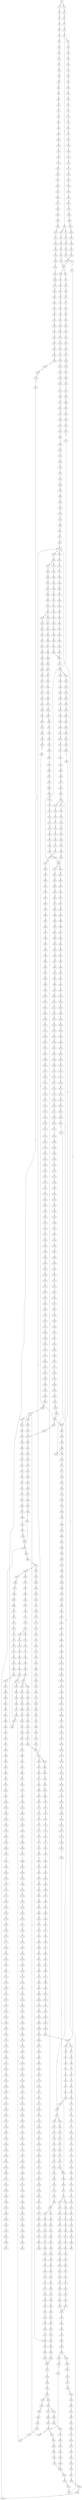 strict digraph  {
	S0 -> S1 [ label = G ];
	S0 -> S2 [ label = A ];
	S1 -> S3 [ label = A ];
	S2 -> S4 [ label = A ];
	S3 -> S5 [ label = A ];
	S4 -> S6 [ label = A ];
	S5 -> S7 [ label = C ];
	S6 -> S8 [ label = C ];
	S7 -> S9 [ label = A ];
	S8 -> S10 [ label = A ];
	S9 -> S11 [ label = G ];
	S10 -> S12 [ label = G ];
	S11 -> S13 [ label = T ];
	S11 -> S14 [ label = G ];
	S12 -> S15 [ label = G ];
	S13 -> S16 [ label = T ];
	S14 -> S17 [ label = G ];
	S14 -> S18 [ label = T ];
	S15 -> S19 [ label = T ];
	S16 -> S20 [ label = G ];
	S17 -> S21 [ label = T ];
	S18 -> S22 [ label = C ];
	S19 -> S23 [ label = C ];
	S20 -> S24 [ label = A ];
	S21 -> S25 [ label = C ];
	S22 -> S26 [ label = C ];
	S23 -> S27 [ label = T ];
	S24 -> S28 [ label = C ];
	S25 -> S29 [ label = C ];
	S26 -> S30 [ label = C ];
	S27 -> S31 [ label = C ];
	S28 -> S32 [ label = T ];
	S29 -> S33 [ label = G ];
	S30 -> S34 [ label = T ];
	S31 -> S35 [ label = T ];
	S32 -> S36 [ label = G ];
	S33 -> S37 [ label = C ];
	S34 -> S38 [ label = T ];
	S35 -> S39 [ label = C ];
	S36 -> S40 [ label = T ];
	S37 -> S41 [ label = C ];
	S38 -> S42 [ label = C ];
	S39 -> S43 [ label = C ];
	S40 -> S44 [ label = A ];
	S41 -> S45 [ label = G ];
	S42 -> S46 [ label = T ];
	S42 -> S47 [ label = G ];
	S43 -> S48 [ label = G ];
	S44 -> S49 [ label = C ];
	S45 -> S50 [ label = C ];
	S45 -> S51 [ label = G ];
	S46 -> S52 [ label = C ];
	S47 -> S53 [ label = C ];
	S48 -> S54 [ label = T ];
	S49 -> S55 [ label = A ];
	S50 -> S56 [ label = A ];
	S51 -> S57 [ label = A ];
	S52 -> S58 [ label = G ];
	S53 -> S59 [ label = A ];
	S54 -> S60 [ label = A ];
	S55 -> S61 [ label = C ];
	S56 -> S62 [ label = C ];
	S57 -> S63 [ label = A ];
	S58 -> S64 [ label = T ];
	S59 -> S65 [ label = C ];
	S60 -> S66 [ label = C ];
	S61 -> S67 [ label = T ];
	S62 -> S68 [ label = G ];
	S63 -> S69 [ label = C ];
	S64 -> S70 [ label = A ];
	S65 -> S71 [ label = G ];
	S66 -> S72 [ label = A ];
	S67 -> S73 [ label = T ];
	S68 -> S74 [ label = C ];
	S69 -> S75 [ label = T ];
	S70 -> S76 [ label = C ];
	S71 -> S77 [ label = T ];
	S72 -> S78 [ label = T ];
	S73 -> S79 [ label = G ];
	S74 -> S80 [ label = G ];
	S75 -> S81 [ label = G ];
	S76 -> S82 [ label = G ];
	S77 -> S83 [ label = G ];
	S78 -> S84 [ label = G ];
	S79 -> S85 [ label = G ];
	S80 -> S86 [ label = C ];
	S81 -> S87 [ label = C ];
	S82 -> S88 [ label = G ];
	S83 -> S89 [ label = G ];
	S84 -> S90 [ label = G ];
	S85 -> S91 [ label = A ];
	S86 -> S92 [ label = A ];
	S87 -> S93 [ label = A ];
	S88 -> S94 [ label = C ];
	S89 -> S95 [ label = C ];
	S90 -> S96 [ label = C ];
	S91 -> S97 [ label = G ];
	S92 -> S98 [ label = G ];
	S93 -> S99 [ label = A ];
	S94 -> S100 [ label = T ];
	S95 -> S101 [ label = G ];
	S96 -> S102 [ label = G ];
	S97 -> S103 [ label = A ];
	S98 -> S104 [ label = C ];
	S99 -> S105 [ label = C ];
	S100 -> S106 [ label = A ];
	S101 -> S107 [ label = T ];
	S102 -> S108 [ label = C ];
	S103 -> S109 [ label = C ];
	S104 -> S110 [ label = C ];
	S105 -> S111 [ label = C ];
	S106 -> S112 [ label = C ];
	S107 -> S113 [ label = C ];
	S108 -> S114 [ label = C ];
	S109 -> S115 [ label = C ];
	S110 -> S116 [ label = G ];
	S111 -> S117 [ label = A ];
	S112 -> S118 [ label = T ];
	S113 -> S119 [ label = C ];
	S114 -> S120 [ label = C ];
	S115 -> S121 [ label = C ];
	S116 -> S122 [ label = G ];
	S117 -> S123 [ label = G ];
	S118 -> S124 [ label = G ];
	S119 -> S125 [ label = C ];
	S120 -> S126 [ label = C ];
	S121 -> S127 [ label = C ];
	S122 -> S128 [ label = C ];
	S122 -> S129 [ label = T ];
	S123 -> S130 [ label = A ];
	S124 -> S131 [ label = G ];
	S125 -> S132 [ label = C ];
	S126 -> S133 [ label = C ];
	S127 -> S134 [ label = C ];
	S128 -> S135 [ label = A ];
	S129 -> S136 [ label = G ];
	S130 -> S137 [ label = A ];
	S131 -> S138 [ label = T ];
	S132 -> S139 [ label = A ];
	S133 -> S140 [ label = A ];
	S134 -> S141 [ label = C ];
	S135 -> S142 [ label = C ];
	S136 -> S143 [ label = G ];
	S137 -> S144 [ label = C ];
	S138 -> S145 [ label = G ];
	S139 -> S146 [ label = C ];
	S140 -> S147 [ label = C ];
	S141 -> S148 [ label = T ];
	S142 -> S149 [ label = T ];
	S143 -> S150 [ label = A ];
	S144 -> S151 [ label = A ];
	S145 -> S152 [ label = C ];
	S146 -> S153 [ label = T ];
	S147 -> S154 [ label = T ];
	S148 -> S155 [ label = T ];
	S149 -> S156 [ label = T ];
	S150 -> S157 [ label = A ];
	S151 -> S158 [ label = G ];
	S152 -> S159 [ label = T ];
	S153 -> S160 [ label = T ];
	S154 -> S161 [ label = T ];
	S155 -> S162 [ label = C ];
	S156 -> S163 [ label = C ];
	S157 -> S164 [ label = G ];
	S158 -> S165 [ label = C ];
	S159 -> S166 [ label = A ];
	S160 -> S167 [ label = G ];
	S161 -> S168 [ label = T ];
	S162 -> S169 [ label = A ];
	S163 -> S170 [ label = A ];
	S164 -> S171 [ label = A ];
	S165 -> S172 [ label = C ];
	S166 -> S173 [ label = C ];
	S167 -> S174 [ label = A ];
	S168 -> S175 [ label = A ];
	S169 -> S176 [ label = G ];
	S170 -> S177 [ label = G ];
	S171 -> S178 [ label = A ];
	S172 -> S179 [ label = G ];
	S173 -> S180 [ label = T ];
	S174 -> S181 [ label = G ];
	S175 -> S182 [ label = G ];
	S176 -> S183 [ label = A ];
	S177 -> S184 [ label = C ];
	S178 -> S185 [ label = C ];
	S179 -> S186 [ label = T ];
	S180 -> S187 [ label = G ];
	S181 -> S188 [ label = C ];
	S182 -> S189 [ label = C ];
	S183 -> S190 [ label = G ];
	S184 -> S191 [ label = C ];
	S185 -> S192 [ label = G ];
	S186 -> S193 [ label = C ];
	S187 -> S194 [ label = T ];
	S188 -> S195 [ label = C ];
	S189 -> S196 [ label = C ];
	S190 -> S197 [ label = G ];
	S191 -> S198 [ label = G ];
	S192 -> S199 [ label = G ];
	S193 -> S200 [ label = C ];
	S194 -> S201 [ label = A ];
	S195 -> S202 [ label = G ];
	S196 -> S203 [ label = G ];
	S197 -> S204 [ label = T ];
	S198 -> S205 [ label = C ];
	S199 -> S206 [ label = C ];
	S200 -> S207 [ label = T ];
	S201 -> S208 [ label = A ];
	S202 -> S209 [ label = C ];
	S203 -> S210 [ label = T ];
	S204 -> S211 [ label = C ];
	S205 -> S212 [ label = C ];
	S206 -> S213 [ label = A ];
	S207 -> S214 [ label = C ];
	S208 -> S215 [ label = C ];
	S209 -> S216 [ label = C ];
	S210 -> S217 [ label = C ];
	S211 -> S218 [ label = C ];
	S212 -> S219 [ label = C ];
	S213 -> S220 [ label = C ];
	S214 -> S221 [ label = T ];
	S215 -> S222 [ label = A ];
	S216 -> S223 [ label = C ];
	S217 -> S224 [ label = C ];
	S218 -> S225 [ label = C ];
	S219 -> S226 [ label = C ];
	S220 -> S227 [ label = C ];
	S220 -> S228 [ label = T ];
	S221 -> S229 [ label = G ];
	S222 -> S230 [ label = C ];
	S223 -> S231 [ label = C ];
	S224 -> S232 [ label = C ];
	S225 -> S233 [ label = T ];
	S226 -> S234 [ label = T ];
	S227 -> S235 [ label = G ];
	S228 -> S236 [ label = G ];
	S229 -> S237 [ label = T ];
	S230 -> S238 [ label = A ];
	S231 -> S234 [ label = T ];
	S232 -> S239 [ label = A ];
	S233 -> S240 [ label = T ];
	S234 -> S241 [ label = T ];
	S234 -> S242 [ label = C ];
	S235 -> S243 [ label = G ];
	S236 -> S244 [ label = G ];
	S237 -> S245 [ label = C ];
	S238 -> S246 [ label = C ];
	S239 -> S247 [ label = C ];
	S240 -> S42 [ label = C ];
	S241 -> S248 [ label = C ];
	S242 -> S249 [ label = C ];
	S243 -> S250 [ label = G ];
	S244 -> S251 [ label = G ];
	S245 -> S252 [ label = G ];
	S246 -> S253 [ label = G ];
	S247 -> S254 [ label = C ];
	S248 -> S255 [ label = A ];
	S249 -> S256 [ label = A ];
	S250 -> S257 [ label = A ];
	S251 -> S258 [ label = A ];
	S252 -> S259 [ label = T ];
	S253 -> S260 [ label = C ];
	S254 -> S261 [ label = A ];
	S255 -> S262 [ label = C ];
	S256 -> S263 [ label = C ];
	S257 -> S264 [ label = A ];
	S258 -> S265 [ label = A ];
	S259 -> S266 [ label = G ];
	S260 -> S267 [ label = T ];
	S261 -> S268 [ label = C ];
	S262 -> S269 [ label = G ];
	S263 -> S270 [ label = C ];
	S264 -> S271 [ label = T ];
	S265 -> S272 [ label = C ];
	S266 -> S273 [ label = G ];
	S267 -> S274 [ label = C ];
	S268 -> S275 [ label = C ];
	S269 -> S276 [ label = C ];
	S270 -> S277 [ label = C ];
	S271 -> S278 [ label = T ];
	S272 -> S279 [ label = T ];
	S273 -> S280 [ label = T ];
	S274 -> S281 [ label = C ];
	S275 -> S282 [ label = G ];
	S276 -> S283 [ label = T ];
	S277 -> S284 [ label = G ];
	S278 -> S285 [ label = G ];
	S279 -> S286 [ label = G ];
	S280 -> S287 [ label = A ];
	S281 -> S288 [ label = T ];
	S282 -> S289 [ label = A ];
	S283 -> S290 [ label = C ];
	S284 -> S291 [ label = C ];
	S285 -> S292 [ label = A ];
	S286 -> S293 [ label = G ];
	S288 -> S294 [ label = A ];
	S289 -> S295 [ label = T ];
	S290 -> S296 [ label = C ];
	S291 -> S297 [ label = C ];
	S292 -> S298 [ label = A ];
	S293 -> S299 [ label = A ];
	S294 -> S300 [ label = G ];
	S295 -> S301 [ label = C ];
	S296 -> S302 [ label = G ];
	S297 -> S303 [ label = G ];
	S298 -> S304 [ label = C ];
	S299 -> S305 [ label = C ];
	S300 -> S306 [ label = A ];
	S301 -> S307 [ label = G ];
	S302 -> S308 [ label = G ];
	S303 -> S309 [ label = G ];
	S304 -> S310 [ label = C ];
	S305 -> S311 [ label = C ];
	S306 -> S312 [ label = A ];
	S307 -> S313 [ label = G ];
	S308 -> S314 [ label = T ];
	S309 -> S315 [ label = T ];
	S310 -> S316 [ label = C ];
	S311 -> S317 [ label = C ];
	S312 -> S318 [ label = C ];
	S313 -> S319 [ label = T ];
	S314 -> S320 [ label = T ];
	S315 -> S321 [ label = C ];
	S316 -> S322 [ label = G ];
	S317 -> S323 [ label = G ];
	S318 -> S324 [ label = T ];
	S319 -> S325 [ label = T ];
	S320 -> S326 [ label = G ];
	S321 -> S327 [ label = C ];
	S322 -> S328 [ label = T ];
	S323 -> S329 [ label = T ];
	S324 -> S330 [ label = T ];
	S325 -> S331 [ label = C ];
	S326 -> S332 [ label = C ];
	S327 -> S333 [ label = C ];
	S328 -> S334 [ label = C ];
	S329 -> S335 [ label = C ];
	S330 -> S336 [ label = C ];
	S331 -> S337 [ label = C ];
	S332 -> S338 [ label = A ];
	S333 -> S339 [ label = A ];
	S334 -> S340 [ label = T ];
	S335 -> S341 [ label = T ];
	S336 -> S342 [ label = A ];
	S337 -> S343 [ label = A ];
	S338 -> S344 [ label = C ];
	S339 -> S345 [ label = G ];
	S340 -> S346 [ label = C ];
	S341 -> S347 [ label = C ];
	S342 -> S348 [ label = A ];
	S343 -> S349 [ label = G ];
	S344 -> S350 [ label = T ];
	S345 -> S351 [ label = T ];
	S346 -> S352 [ label = G ];
	S347 -> S352 [ label = G ];
	S348 -> S353 [ label = C ];
	S349 -> S354 [ label = T ];
	S350 -> S355 [ label = G ];
	S351 -> S356 [ label = G ];
	S352 -> S357 [ label = G ];
	S353 -> S358 [ label = C ];
	S353 -> S359 [ label = T ];
	S354 -> S360 [ label = G ];
	S355 -> S361 [ label = G ];
	S356 -> S362 [ label = G ];
	S357 -> S363 [ label = C ];
	S358 -> S364 [ label = G ];
	S359 -> S365 [ label = G ];
	S360 -> S366 [ label = G ];
	S361 -> S367 [ label = T ];
	S362 -> S368 [ label = T ];
	S363 -> S369 [ label = A ];
	S364 -> S370 [ label = G ];
	S365 -> S371 [ label = G ];
	S365 -> S372 [ label = C ];
	S366 -> S373 [ label = T ];
	S367 -> S374 [ label = C ];
	S368 -> S375 [ label = C ];
	S369 -> S376 [ label = C ];
	S370 -> S377 [ label = C ];
	S371 -> S378 [ label = C ];
	S372 -> S379 [ label = C ];
	S373 -> S380 [ label = C ];
	S374 -> S381 [ label = G ];
	S375 -> S382 [ label = G ];
	S376 -> S383 [ label = C ];
	S377 -> S384 [ label = C ];
	S378 -> S385 [ label = C ];
	S379 -> S386 [ label = C ];
	S380 -> S382 [ label = G ];
	S381 -> S387 [ label = T ];
	S382 -> S388 [ label = T ];
	S383 -> S389 [ label = G ];
	S384 -> S390 [ label = C ];
	S385 -> S391 [ label = C ];
	S386 -> S392 [ label = T ];
	S387 -> S393 [ label = C ];
	S388 -> S394 [ label = C ];
	S389 -> S395 [ label = A ];
	S390 -> S396 [ label = A ];
	S391 -> S397 [ label = A ];
	S392 -> S398 [ label = A ];
	S393 -> S399 [ label = C ];
	S394 -> S400 [ label = C ];
	S395 -> S401 [ label = G ];
	S395 -> S402 [ label = A ];
	S396 -> S403 [ label = G ];
	S397 -> S404 [ label = G ];
	S398 -> S405 [ label = G ];
	S399 -> S406 [ label = G ];
	S400 -> S406 [ label = G ];
	S401 -> S407 [ label = T ];
	S402 -> S408 [ label = T ];
	S403 -> S409 [ label = T ];
	S404 -> S410 [ label = G ];
	S405 -> S411 [ label = G ];
	S406 -> S412 [ label = T ];
	S407 -> S413 [ label = C ];
	S408 -> S414 [ label = G ];
	S409 -> S415 [ label = T ];
	S410 -> S416 [ label = T ];
	S411 -> S417 [ label = T ];
	S412 -> S418 [ label = C ];
	S413 -> S419 [ label = C ];
	S414 -> S420 [ label = T ];
	S415 -> S421 [ label = G ];
	S416 -> S422 [ label = G ];
	S417 -> S423 [ label = G ];
	S418 -> S424 [ label = A ];
	S419 -> S425 [ label = A ];
	S419 -> S426 [ label = T ];
	S420 -> S427 [ label = A ];
	S421 -> S428 [ label = T ];
	S422 -> S429 [ label = C ];
	S422 -> S430 [ label = G ];
	S423 -> S431 [ label = T ];
	S424 -> S432 [ label = C ];
	S425 -> S433 [ label = G ];
	S426 -> S434 [ label = C ];
	S427 -> S435 [ label = G ];
	S428 -> S436 [ label = G ];
	S429 -> S437 [ label = G ];
	S430 -> S438 [ label = G ];
	S431 -> S439 [ label = G ];
	S432 -> S440 [ label = C ];
	S433 -> S441 [ label = T ];
	S433 -> S442 [ label = C ];
	S434 -> S443 [ label = G ];
	S435 -> S444 [ label = T ];
	S436 -> S445 [ label = C ];
	S437 -> S446 [ label = C ];
	S438 -> S447 [ label = C ];
	S439 -> S448 [ label = C ];
	S440 -> S449 [ label = C ];
	S440 -> S450 [ label = G ];
	S441 -> S451 [ label = A ];
	S442 -> S452 [ label = T ];
	S443 -> S453 [ label = A ];
	S444 -> S454 [ label = T ];
	S445 -> S455 [ label = G ];
	S446 -> S456 [ label = G ];
	S447 -> S457 [ label = T ];
	S448 -> S458 [ label = G ];
	S449 -> S459 [ label = T ];
	S450 -> S460 [ label = A ];
	S451 -> S461 [ label = G ];
	S452 -> S462 [ label = T ];
	S453 -> S463 [ label = A ];
	S454 -> S464 [ label = T ];
	S455 -> S465 [ label = T ];
	S456 -> S466 [ label = T ];
	S457 -> S467 [ label = T ];
	S458 -> S468 [ label = T ];
	S459 -> S469 [ label = G ];
	S460 -> S470 [ label = A ];
	S460 -> S471 [ label = G ];
	S461 -> S472 [ label = G ];
	S462 -> S473 [ label = C ];
	S463 -> S474 [ label = C ];
	S464 -> S475 [ label = C ];
	S465 -> S476 [ label = C ];
	S466 -> S477 [ label = C ];
	S467 -> S478 [ label = C ];
	S468 -> S479 [ label = C ];
	S469 -> S480 [ label = T ];
	S470 -> S481 [ label = T ];
	S471 -> S482 [ label = T ];
	S472 -> S483 [ label = G ];
	S473 -> S484 [ label = A ];
	S474 -> S485 [ label = T ];
	S475 -> S486 [ label = A ];
	S476 -> S487 [ label = G ];
	S477 -> S488 [ label = G ];
	S478 -> S489 [ label = G ];
	S479 -> S490 [ label = G ];
	S480 -> S491 [ label = C ];
	S481 -> S492 [ label = C ];
	S482 -> S493 [ label = C ];
	S483 -> S494 [ label = T ];
	S484 -> S495 [ label = C ];
	S485 -> S496 [ label = T ];
	S486 -> S497 [ label = C ];
	S487 -> S498 [ label = A ];
	S488 -> S499 [ label = T ];
	S489 -> S500 [ label = A ];
	S490 -> S498 [ label = A ];
	S491 -> S501 [ label = C ];
	S492 -> S502 [ label = C ];
	S493 -> S419 [ label = C ];
	S494 -> S503 [ label = C ];
	S495 -> S504 [ label = G ];
	S496 -> S505 [ label = C ];
	S497 -> S506 [ label = T ];
	S498 -> S507 [ label = A ];
	S499 -> S508 [ label = G ];
	S500 -> S509 [ label = A ];
	S501 -> S510 [ label = T ];
	S502 -> S511 [ label = T ];
	S503 -> S512 [ label = A ];
	S504 -> S513 [ label = C ];
	S505 -> S514 [ label = A ];
	S506 -> S515 [ label = C ];
	S507 -> S516 [ label = C ];
	S508 -> S517 [ label = C ];
	S509 -> S518 [ label = C ];
	S510 -> S519 [ label = T ];
	S511 -> S520 [ label = C ];
	S512 -> S521 [ label = C ];
	S513 -> S522 [ label = C ];
	S514 -> S523 [ label = A ];
	S515 -> S524 [ label = C ];
	S516 -> S525 [ label = C ];
	S516 -> S526 [ label = A ];
	S517 -> S527 [ label = A ];
	S518 -> S528 [ label = A ];
	S519 -> S529 [ label = G ];
	S520 -> S530 [ label = G ];
	S521 -> S531 [ label = T ];
	S522 -> S532 [ label = C ];
	S523 -> S353 [ label = C ];
	S524 -> S533 [ label = T ];
	S525 -> S534 [ label = T ];
	S526 -> S535 [ label = C ];
	S527 -> S536 [ label = T ];
	S528 -> S537 [ label = C ];
	S529 -> S538 [ label = A ];
	S529 -> S539 [ label = T ];
	S530 -> S540 [ label = A ];
	S531 -> S541 [ label = C ];
	S532 -> S542 [ label = T ];
	S533 -> S543 [ label = T ];
	S534 -> S544 [ label = T ];
	S535 -> S545 [ label = C ];
	S536 -> S546 [ label = C ];
	S537 -> S547 [ label = G ];
	S538 -> S548 [ label = A ];
	S539 -> S549 [ label = A ];
	S540 -> S550 [ label = A ];
	S541 -> S551 [ label = G ];
	S542 -> S552 [ label = T ];
	S543 -> S553 [ label = T ];
	S544 -> S554 [ label = C ];
	S545 -> S555 [ label = C ];
	S546 -> S556 [ label = C ];
	S547 -> S557 [ label = C ];
	S548 -> S558 [ label = C ];
	S549 -> S559 [ label = G ];
	S550 -> S560 [ label = C ];
	S551 -> S561 [ label = C ];
	S552 -> S562 [ label = C ];
	S553 -> S563 [ label = C ];
	S554 -> S564 [ label = G ];
	S555 -> S565 [ label = G ];
	S556 -> S566 [ label = G ];
	S557 -> S567 [ label = G ];
	S558 -> S568 [ label = T ];
	S559 -> S569 [ label = G ];
	S560 -> S485 [ label = T ];
	S561 -> S570 [ label = T ];
	S562 -> S571 [ label = A ];
	S563 -> S572 [ label = A ];
	S564 -> S573 [ label = T ];
	S565 -> S574 [ label = T ];
	S566 -> S575 [ label = C ];
	S567 -> S576 [ label = C ];
	S568 -> S577 [ label = T ];
	S569 -> S578 [ label = A ];
	S570 -> S579 [ label = T ];
	S571 -> S580 [ label = T ];
	S572 -> S581 [ label = T ];
	S573 -> S582 [ label = A ];
	S574 -> S583 [ label = A ];
	S575 -> S584 [ label = A ];
	S576 -> S585 [ label = A ];
	S577 -> S586 [ label = C ];
	S578 -> S587 [ label = G ];
	S579 -> S588 [ label = C ];
	S580 -> S589 [ label = C ];
	S581 -> S590 [ label = C ];
	S582 -> S591 [ label = C ];
	S583 -> S592 [ label = C ];
	S584 -> S593 [ label = C ];
	S585 -> S594 [ label = C ];
	S586 -> S595 [ label = A ];
	S587 -> S596 [ label = A ];
	S588 -> S597 [ label = A ];
	S589 -> S598 [ label = C ];
	S590 -> S599 [ label = C ];
	S591 -> S600 [ label = T ];
	S592 -> S601 [ label = G ];
	S593 -> S602 [ label = G ];
	S594 -> S603 [ label = G ];
	S595 -> S604 [ label = A ];
	S596 -> S605 [ label = G ];
	S597 -> S606 [ label = T ];
	S598 -> S607 [ label = A ];
	S599 -> S608 [ label = A ];
	S600 -> S609 [ label = T ];
	S601 -> S610 [ label = T ];
	S602 -> S611 [ label = T ];
	S603 -> S612 [ label = T ];
	S604 -> S353 [ label = C ];
	S605 -> S613 [ label = G ];
	S606 -> S614 [ label = C ];
	S607 -> S615 [ label = G ];
	S608 -> S616 [ label = G ];
	S609 -> S617 [ label = C ];
	S610 -> S618 [ label = C ];
	S611 -> S619 [ label = C ];
	S612 -> S620 [ label = C ];
	S613 -> S621 [ label = T ];
	S614 -> S622 [ label = C ];
	S615 -> S623 [ label = A ];
	S616 -> S623 [ label = A ];
	S617 -> S624 [ label = A ];
	S618 -> S625 [ label = C ];
	S619 -> S626 [ label = G ];
	S620 -> S627 [ label = C ];
	S621 -> S628 [ label = C ];
	S622 -> S629 [ label = A ];
	S623 -> S630 [ label = A ];
	S624 -> S631 [ label = A ];
	S625 -> S632 [ label = A ];
	S626 -> S633 [ label = A ];
	S627 -> S634 [ label = A ];
	S628 -> S635 [ label = C ];
	S629 -> S615 [ label = G ];
	S630 -> S636 [ label = C ];
	S631 -> S637 [ label = G ];
	S632 -> S638 [ label = G ];
	S633 -> S639 [ label = G ];
	S634 -> S640 [ label = G ];
	S635 -> S641 [ label = C ];
	S636 -> S642 [ label = C ];
	S637 -> S643 [ label = C ];
	S638 -> S644 [ label = C ];
	S639 -> S645 [ label = C ];
	S640 -> S646 [ label = C ];
	S641 -> S647 [ label = A ];
	S641 -> S648 [ label = G ];
	S642 -> S649 [ label = A ];
	S642 -> S650 [ label = G ];
	S643 -> S651 [ label = G ];
	S644 -> S652 [ label = G ];
	S645 -> S653 [ label = G ];
	S646 -> S654 [ label = T ];
	S646 -> S652 [ label = G ];
	S647 -> S655 [ label = G ];
	S648 -> S656 [ label = G ];
	S649 -> S657 [ label = G ];
	S649 -> S658 [ label = C ];
	S650 -> S659 [ label = G ];
	S651 -> S660 [ label = A ];
	S652 -> S661 [ label = A ];
	S653 -> S662 [ label = A ];
	S654 -> S663 [ label = T ];
	S655 -> S664 [ label = A ];
	S656 -> S665 [ label = A ];
	S657 -> S666 [ label = A ];
	S658 -> S667 [ label = C ];
	S659 -> S668 [ label = A ];
	S660 -> S669 [ label = G ];
	S661 -> S670 [ label = G ];
	S662 -> S671 [ label = G ];
	S663 -> S473 [ label = C ];
	S664 -> S672 [ label = G ];
	S665 -> S673 [ label = G ];
	S666 -> S674 [ label = C ];
	S667 -> S675 [ label = A ];
	S668 -> S676 [ label = C ];
	S669 -> S677 [ label = T ];
	S670 -> S678 [ label = T ];
	S671 -> S679 [ label = T ];
	S672 -> S680 [ label = C ];
	S673 -> S681 [ label = G ];
	S674 -> S682 [ label = T ];
	S675 -> S683 [ label = C ];
	S676 -> S684 [ label = G ];
	S677 -> S685 [ label = C ];
	S678 -> S686 [ label = C ];
	S679 -> S687 [ label = C ];
	S680 -> S688 [ label = C ];
	S681 -> S689 [ label = C ];
	S682 -> S690 [ label = C ];
	S683 -> S691 [ label = C ];
	S684 -> S692 [ label = C ];
	S685 -> S693 [ label = C ];
	S686 -> S694 [ label = C ];
	S686 -> S695 [ label = T ];
	S687 -> S696 [ label = G ];
	S688 -> S697 [ label = A ];
	S689 -> S698 [ label = G ];
	S690 -> S699 [ label = C ];
	S691 -> S700 [ label = C ];
	S692 -> S701 [ label = C ];
	S693 -> S702 [ label = C ];
	S694 -> S702 [ label = C ];
	S695 -> S703 [ label = C ];
	S696 -> S704 [ label = A ];
	S697 -> S705 [ label = C ];
	S698 -> S706 [ label = T ];
	S699 -> S707 [ label = C ];
	S700 -> S708 [ label = C ];
	S701 -> S709 [ label = C ];
	S702 -> S710 [ label = T ];
	S702 -> S711 [ label = G ];
	S703 -> S712 [ label = G ];
	S704 -> S713 [ label = A ];
	S705 -> S714 [ label = G ];
	S706 -> S715 [ label = G ];
	S707 -> S716 [ label = A ];
	S708 -> S717 [ label = T ];
	S709 -> S718 [ label = A ];
	S710 -> S719 [ label = C ];
	S711 -> S720 [ label = C ];
	S712 -> S721 [ label = T ];
	S713 -> S722 [ label = C ];
	S714 -> S723 [ label = G ];
	S715 -> S724 [ label = G ];
	S716 -> S725 [ label = T ];
	S717 -> S726 [ label = T ];
	S718 -> S727 [ label = T ];
	S719 -> S728 [ label = C ];
	S720 -> S729 [ label = C ];
	S721 -> S730 [ label = C ];
	S722 -> S731 [ label = C ];
	S723 -> S732 [ label = T ];
	S724 -> S733 [ label = T ];
	S725 -> S734 [ label = C ];
	S726 -> S735 [ label = C ];
	S727 -> S736 [ label = C ];
	S728 -> S737 [ label = G ];
	S729 -> S738 [ label = T ];
	S730 -> S739 [ label = T ];
	S731 -> S740 [ label = T ];
	S732 -> S741 [ label = T ];
	S733 -> S742 [ label = A ];
	S734 -> S743 [ label = T ];
	S735 -> S744 [ label = C ];
	S735 -> S745 [ label = G ];
	S736 -> S746 [ label = G ];
	S737 -> S747 [ label = G ];
	S738 -> S748 [ label = G ];
	S739 -> S749 [ label = G ];
	S740 -> S750 [ label = G ];
	S741 -> S751 [ label = A ];
	S742 -> S752 [ label = T ];
	S743 -> S753 [ label = G ];
	S744 -> S754 [ label = T ];
	S745 -> S755 [ label = A ];
	S746 -> S756 [ label = T ];
	S747 -> S757 [ label = T ];
	S748 -> S758 [ label = T ];
	S749 -> S759 [ label = T ];
	S750 -> S760 [ label = T ];
	S751 -> S761 [ label = C ];
	S752 -> S762 [ label = G ];
	S753 -> S763 [ label = C ];
	S754 -> S764 [ label = G ];
	S755 -> S765 [ label = T ];
	S756 -> S766 [ label = C ];
	S757 -> S767 [ label = C ];
	S758 -> S768 [ label = C ];
	S759 -> S769 [ label = T ];
	S760 -> S770 [ label = C ];
	S761 -> S771 [ label = T ];
	S762 -> S772 [ label = A ];
	S763 -> S773 [ label = C ];
	S764 -> S774 [ label = T ];
	S765 -> S775 [ label = C ];
	S766 -> S776 [ label = C ];
	S767 -> S777 [ label = T ];
	S768 -> S778 [ label = G ];
	S769 -> S779 [ label = C ];
	S770 -> S780 [ label = G ];
	S771 -> S781 [ label = G ];
	S772 -> S782 [ label = G ];
	S773 -> S783 [ label = A ];
	S774 -> S784 [ label = C ];
	S775 -> S785 [ label = G ];
	S776 -> S786 [ label = T ];
	S777 -> S787 [ label = G ];
	S778 -> S788 [ label = C ];
	S779 -> S789 [ label = C ];
	S780 -> S790 [ label = C ];
	S781 -> S791 [ label = C ];
	S782 -> S792 [ label = C ];
	S783 -> S793 [ label = G ];
	S784 -> S794 [ label = C ];
	S785 -> S795 [ label = T ];
	S786 -> S796 [ label = C ];
	S787 -> S797 [ label = G ];
	S788 -> S798 [ label = G ];
	S789 -> S799 [ label = G ];
	S790 -> S800 [ label = G ];
	S791 -> S801 [ label = A ];
	S792 -> S802 [ label = G ];
	S793 -> S803 [ label = T ];
	S794 -> S804 [ label = T ];
	S795 -> S805 [ label = T ];
	S796 -> S806 [ label = T ];
	S797 -> S807 [ label = A ];
	S798 -> S808 [ label = C ];
	S799 -> S809 [ label = T ];
	S800 -> S808 [ label = C ];
	S801 -> S810 [ label = G ];
	S802 -> S811 [ label = G ];
	S803 -> S812 [ label = C ];
	S804 -> S813 [ label = T ];
	S805 -> S814 [ label = T ];
	S806 -> S815 [ label = T ];
	S807 -> S816 [ label = G ];
	S808 -> S817 [ label = G ];
	S808 -> S818 [ label = A ];
	S809 -> S819 [ label = G ];
	S810 -> S820 [ label = A ];
	S811 -> S821 [ label = T ];
	S812 -> S822 [ label = G ];
	S813 -> S529 [ label = G ];
	S814 -> S823 [ label = G ];
	S815 -> S824 [ label = C ];
	S816 -> S825 [ label = G ];
	S817 -> S826 [ label = A ];
	S818 -> S827 [ label = A ];
	S819 -> S828 [ label = G ];
	S820 -> S829 [ label = C ];
	S821 -> S830 [ label = C ];
	S822 -> S831 [ label = T ];
	S823 -> S832 [ label = T ];
	S824 -> S833 [ label = T ];
	S825 -> S834 [ label = G ];
	S826 -> S835 [ label = G ];
	S827 -> S836 [ label = C ];
	S828 -> S837 [ label = C ];
	S829 -> S838 [ label = G ];
	S830 -> S839 [ label = G ];
	S831 -> S840 [ label = A ];
	S832 -> S841 [ label = A ];
	S833 -> S842 [ label = C ];
	S834 -> S843 [ label = T ];
	S835 -> S844 [ label = C ];
	S836 -> S845 [ label = C ];
	S837 -> S846 [ label = C ];
	S838 -> S847 [ label = G ];
	S839 -> S848 [ label = C ];
	S840 -> S849 [ label = A ];
	S841 -> S850 [ label = G ];
	S842 -> S851 [ label = G ];
	S843 -> S852 [ label = G ];
	S844 -> S853 [ label = A ];
	S845 -> S854 [ label = C ];
	S846 -> S855 [ label = C ];
	S847 -> S856 [ label = A ];
	S848 -> S857 [ label = A ];
	S849 -> S858 [ label = G ];
	S850 -> S859 [ label = G ];
	S851 -> S860 [ label = G ];
	S852 -> S861 [ label = T ];
	S853 -> S862 [ label = G ];
	S854 -> S863 [ label = G ];
	S855 -> S864 [ label = G ];
	S856 -> S865 [ label = C ];
	S857 -> S866 [ label = C ];
	S858 -> S867 [ label = A ];
	S859 -> S868 [ label = A ];
	S860 -> S869 [ label = A ];
	S861 -> S870 [ label = T ];
	S862 -> S871 [ label = T ];
	S863 -> S872 [ label = T ];
	S864 -> S873 [ label = T ];
	S865 -> S874 [ label = A ];
	S866 -> S875 [ label = G ];
	S867 -> S876 [ label = C ];
	S868 -> S877 [ label = A ];
	S869 -> S878 [ label = G ];
	S870 -> S879 [ label = C ];
	S871 -> S880 [ label = G ];
	S872 -> S881 [ label = A ];
	S873 -> S882 [ label = C ];
	S874 -> S883 [ label = C ];
	S875 -> S884 [ label = C ];
	S876 -> S885 [ label = G ];
	S877 -> S886 [ label = A ];
	S878 -> S887 [ label = A ];
	S879 -> S888 [ label = C ];
	S880 -> S889 [ label = C ];
	S881 -> S890 [ label = C ];
	S882 -> S891 [ label = C ];
	S883 -> S892 [ label = A ];
	S884 -> S893 [ label = G ];
	S885 -> S894 [ label = G ];
	S886 -> S895 [ label = G ];
	S887 -> S896 [ label = G ];
	S888 -> S897 [ label = A ];
	S889 -> S898 [ label = A ];
	S890 -> S899 [ label = A ];
	S891 -> S900 [ label = A ];
	S892 -> S901 [ label = C ];
	S893 -> S902 [ label = C ];
	S894 -> S903 [ label = C ];
	S895 -> S904 [ label = G ];
	S896 -> S905 [ label = G ];
	S897 -> S906 [ label = G ];
	S898 -> S907 [ label = A ];
	S899 -> S908 [ label = G ];
	S900 -> S909 [ label = G ];
	S901 -> S910 [ label = C ];
	S902 -> S911 [ label = G ];
	S903 -> S912 [ label = T ];
	S904 -> S913 [ label = T ];
	S905 -> S914 [ label = T ];
	S906 -> S915 [ label = C ];
	S907 -> S916 [ label = C ];
	S908 -> S917 [ label = C ];
	S909 -> S918 [ label = T ];
	S910 -> S919 [ label = T ];
	S911 -> S920 [ label = G ];
	S912 -> S921 [ label = C ];
	S913 -> S922 [ label = C ];
	S914 -> S923 [ label = C ];
	S915 -> S924 [ label = A ];
	S916 -> S925 [ label = A ];
	S917 -> S926 [ label = A ];
	S918 -> S927 [ label = A ];
	S919 -> S928 [ label = C ];
	S920 -> S929 [ label = C ];
	S921 -> S930 [ label = T ];
	S922 -> S931 [ label = C ];
	S923 -> S635 [ label = C ];
	S924 -> S932 [ label = G ];
	S925 -> S933 [ label = G ];
	S926 -> S934 [ label = G ];
	S927 -> S935 [ label = G ];
	S928 -> S936 [ label = T ];
	S929 -> S937 [ label = T ];
	S930 -> S938 [ label = C ];
	S931 -> S939 [ label = C ];
	S932 -> S940 [ label = A ];
	S933 -> S941 [ label = C ];
	S934 -> S942 [ label = G ];
	S935 -> S943 [ label = C ];
	S936 -> S944 [ label = A ];
	S937 -> S945 [ label = G ];
	S938 -> S946 [ label = G ];
	S939 -> S947 [ label = G ];
	S940 -> S948 [ label = T ];
	S941 -> S949 [ label = T ];
	S942 -> S950 [ label = T ];
	S943 -> S951 [ label = T ];
	S944 -> S952 [ label = G ];
	S945 -> S953 [ label = G ];
	S946 -> S954 [ label = A ];
	S947 -> S955 [ label = A ];
	S948 -> S956 [ label = A ];
	S949 -> S957 [ label = A ];
	S950 -> S958 [ label = G ];
	S951 -> S959 [ label = C ];
	S952 -> S960 [ label = A ];
	S953 -> S961 [ label = A ];
	S954 -> S962 [ label = A ];
	S955 -> S963 [ label = A ];
	S956 -> S964 [ label = A ];
	S957 -> S965 [ label = C ];
	S958 -> S966 [ label = C ];
	S959 -> S967 [ label = C ];
	S960 -> S968 [ label = A ];
	S961 -> S969 [ label = A ];
	S962 -> S970 [ label = G ];
	S963 -> S971 [ label = G ];
	S964 -> S972 [ label = A ];
	S965 -> S973 [ label = G ];
	S966 -> S974 [ label = A ];
	S967 -> S975 [ label = A ];
	S968 -> S976 [ label = C ];
	S969 -> S977 [ label = T ];
	S970 -> S978 [ label = T ];
	S971 -> S979 [ label = T ];
	S972 -> S980 [ label = A ];
	S973 -> S981 [ label = A ];
	S974 -> S982 [ label = C ];
	S975 -> S983 [ label = C ];
	S976 -> S984 [ label = G ];
	S977 -> S985 [ label = G ];
	S978 -> S986 [ label = C ];
	S979 -> S987 [ label = C ];
	S980 -> S988 [ label = A ];
	S981 -> S989 [ label = G ];
	S982 -> S990 [ label = G ];
	S983 -> S991 [ label = C ];
	S984 -> S992 [ label = A ];
	S985 -> S993 [ label = G ];
	S986 -> S994 [ label = G ];
	S987 -> S995 [ label = G ];
	S988 -> S996 [ label = C ];
	S989 -> S997 [ label = A ];
	S990 -> S998 [ label = C ];
	S991 -> S999 [ label = G ];
	S992 -> S1000 [ label = G ];
	S993 -> S1001 [ label = G ];
	S994 -> S1002 [ label = C ];
	S995 -> S1003 [ label = A ];
	S996 -> S1004 [ label = T ];
	S997 -> S1005 [ label = A ];
	S998 -> S1006 [ label = G ];
	S999 -> S1007 [ label = G ];
	S1000 -> S1008 [ label = G ];
	S1001 -> S1009 [ label = G ];
	S1002 -> S1010 [ label = G ];
	S1003 -> S1011 [ label = G ];
	S1004 -> S1012 [ label = T ];
	S1005 -> S1013 [ label = C ];
	S1006 -> S1014 [ label = G ];
	S1007 -> S1015 [ label = A ];
	S1008 -> S1016 [ label = T ];
	S1009 -> S1017 [ label = T ];
	S1010 -> S1018 [ label = G ];
	S1011 -> S1019 [ label = G ];
	S1012 -> S1020 [ label = T ];
	S1013 -> S1021 [ label = T ];
	S1014 -> S1022 [ label = T ];
	S1015 -> S1023 [ label = C ];
	S1016 -> S1024 [ label = G ];
	S1017 -> S1025 [ label = C ];
	S1018 -> S1026 [ label = C ];
	S1019 -> S1027 [ label = T ];
	S1020 -> S1028 [ label = G ];
	S1021 -> S1029 [ label = G ];
	S1022 -> S1030 [ label = G ];
	S1023 -> S1031 [ label = G ];
	S1024 -> S1032 [ label = T ];
	S1025 -> S1033 [ label = C ];
	S1026 -> S1034 [ label = T ];
	S1027 -> S1035 [ label = A ];
	S1028 -> S1036 [ label = C ];
	S1029 -> S1037 [ label = G ];
	S1030 -> S1038 [ label = C ];
	S1031 -> S1039 [ label = T ];
	S1032 -> S1040 [ label = C ];
	S1033 -> S1041 [ label = G ];
	S1034 -> S1042 [ label = A ];
	S1035 -> S1043 [ label = T ];
	S1036 -> S1044 [ label = C ];
	S1037 -> S1045 [ label = C ];
	S1038 -> S1046 [ label = C ];
	S1039 -> S1047 [ label = C ];
	S1040 -> S1048 [ label = C ];
	S1041 -> S1049 [ label = C ];
	S1042 -> S1050 [ label = T ];
	S1043 -> S1051 [ label = A ];
	S1044 -> S1052 [ label = G ];
	S1045 -> S1053 [ label = G ];
	S1046 -> S1054 [ label = G ];
	S1047 -> S1055 [ label = G ];
	S1048 -> S1056 [ label = C ];
	S1049 -> S1057 [ label = C ];
	S1050 -> S1058 [ label = A ];
	S1051 -> S1059 [ label = A ];
	S1052 -> S1060 [ label = T ];
	S1053 -> S1061 [ label = C ];
	S1054 -> S1062 [ label = C ];
	S1055 -> S1063 [ label = T ];
	S1056 -> S1064 [ label = T ];
	S1057 -> S45 [ label = G ];
	S1058 -> S1065 [ label = G ];
	S1059 -> S1066 [ label = G ];
	S1060 -> S1067 [ label = A ];
	S1061 -> S1068 [ label = A ];
	S1062 -> S1069 [ label = A ];
	S1063 -> S1070 [ label = G ];
	S1064 -> S1071 [ label = G ];
	S1065 -> S1072 [ label = T ];
	S1066 -> S1073 [ label = T ];
	S1067 -> S1074 [ label = G ];
	S1068 -> S1075 [ label = G ];
	S1069 -> S1076 [ label = A ];
	S1070 -> S1077 [ label = A ];
	S1071 -> S1078 [ label = T ];
	S1072 -> S1079 [ label = A ];
	S1073 -> S1080 [ label = C ];
	S1074 -> S1081 [ label = C ];
	S1075 -> S1082 [ label = C ];
	S1076 -> S1083 [ label = C ];
	S1077 -> S1084 [ label = C ];
	S1078 -> S1085 [ label = C ];
	S1079 -> S1086 [ label = G ];
	S1080 -> S1087 [ label = G ];
	S1081 -> S1088 [ label = C ];
	S1082 -> S1089 [ label = G ];
	S1083 -> S1090 [ label = C ];
	S1084 -> S1091 [ label = C ];
	S1085 -> S1092 [ label = C ];
	S1086 -> S1093 [ label = C ];
	S1087 -> S1094 [ label = T ];
	S1088 -> S1095 [ label = G ];
	S1089 -> S1096 [ label = G ];
	S1090 -> S1097 [ label = A ];
	S1091 -> S1098 [ label = G ];
	S1092 -> S1099 [ label = T ];
	S1093 -> S1100 [ label = C ];
	S1094 -> S1101 [ label = G ];
	S1095 -> S1102 [ label = G ];
	S1096 -> S1103 [ label = G ];
	S1097 -> S1104 [ label = G ];
	S1098 -> S1105 [ label = G ];
	S1099 -> S1106 [ label = A ];
	S1100 -> S1107 [ label = G ];
	S1101 -> S1108 [ label = G ];
	S1102 -> S1109 [ label = T ];
	S1103 -> S1110 [ label = T ];
	S1104 -> S1111 [ label = T ];
	S1105 -> S1112 [ label = T ];
	S1106 -> S1113 [ label = C ];
	S1107 -> S1114 [ label = A ];
	S1108 -> S1115 [ label = T ];
	S1109 -> S1116 [ label = G ];
	S1110 -> S1117 [ label = G ];
	S1111 -> S1118 [ label = C ];
	S1112 -> S1119 [ label = C ];
	S1113 -> S1120 [ label = T ];
	S1114 -> S1121 [ label = A ];
	S1115 -> S1122 [ label = A ];
	S1116 -> S1123 [ label = A ];
	S1117 -> S1124 [ label = C ];
	S1118 -> S1125 [ label = G ];
	S1119 -> S1126 [ label = G ];
	S1120 -> S1127 [ label = A ];
	S1121 -> S1128 [ label = A ];
	S1122 -> S1129 [ label = C ];
	S1123 -> S1130 [ label = C ];
	S1124 -> S1131 [ label = C ];
	S1125 -> S1132 [ label = C ];
	S1126 -> S1133 [ label = C ];
	S1127 -> S1134 [ label = C ];
	S1128 -> S1135 [ label = C ];
	S1129 -> S1136 [ label = C ];
	S1130 -> S1137 [ label = G ];
	S1131 -> S1138 [ label = G ];
	S1132 -> S1139 [ label = G ];
	S1133 -> S1140 [ label = G ];
	S1134 -> S1141 [ label = C ];
	S1135 -> S1142 [ label = C ];
	S1136 -> S1143 [ label = G ];
	S1137 -> S1144 [ label = T ];
	S1138 -> S1145 [ label = C ];
	S1139 -> S1146 [ label = C ];
	S1140 -> S1147 [ label = T ];
	S1141 -> S1148 [ label = A ];
	S1142 -> S1149 [ label = C ];
	S1143 -> S1150 [ label = G ];
	S1144 -> S1151 [ label = G ];
	S1145 -> S1152 [ label = C ];
	S1146 -> S1153 [ label = A ];
	S1147 -> S1154 [ label = A ];
	S1148 -> S1155 [ label = G ];
	S1149 -> S1156 [ label = C ];
	S1150 -> S1157 [ label = T ];
	S1151 -> S1158 [ label = G ];
	S1152 -> S1159 [ label = G ];
	S1153 -> S1160 [ label = G ];
	S1154 -> S1161 [ label = G ];
	S1155 -> S1162 [ label = G ];
	S1156 -> S1163 [ label = G ];
	S1157 -> S1164 [ label = G ];
	S1158 -> S1165 [ label = G ];
	S1159 -> S1166 [ label = G ];
	S1160 -> S1167 [ label = C ];
	S1161 -> S1168 [ label = C ];
	S1162 -> S1169 [ label = A ];
	S1163 -> S1170 [ label = A ];
	S1164 -> S1171 [ label = G ];
	S1165 -> S1172 [ label = T ];
	S1166 -> S1173 [ label = T ];
	S1167 -> S1174 [ label = C ];
	S1168 -> S1175 [ label = C ];
	S1169 -> S1176 [ label = G ];
	S1170 -> S1177 [ label = C ];
	S1171 -> S1178 [ label = T ];
	S1172 -> S1179 [ label = A ];
	S1173 -> S1180 [ label = G ];
	S1174 -> S116 [ label = G ];
	S1175 -> S1181 [ label = G ];
	S1176 -> S1182 [ label = A ];
	S1177 -> S1183 [ label = T ];
	S1178 -> S1184 [ label = T ];
	S1179 -> S1185 [ label = C ];
	S1180 -> S1186 [ label = G ];
	S1181 -> S1187 [ label = C ];
	S1182 -> S1188 [ label = G ];
	S1183 -> S1189 [ label = A ];
	S1184 -> S1190 [ label = A ];
	S1185 -> S1191 [ label = T ];
	S1186 -> S1192 [ label = T ];
	S1187 -> S1193 [ label = T ];
	S1188 -> S1194 [ label = T ];
	S1189 -> S1195 [ label = G ];
	S1190 -> S1196 [ label = G ];
	S1191 -> S1197 [ label = A ];
	S1192 -> S1198 [ label = G ];
	S1193 -> S1199 [ label = G ];
	S1194 -> S1200 [ label = C ];
	S1195 -> S1201 [ label = A ];
	S1196 -> S1202 [ label = A ];
	S1197 -> S1203 [ label = T ];
	S1198 -> S1204 [ label = G ];
	S1199 -> S1205 [ label = G ];
	S1200 -> S1206 [ label = A ];
	S1201 -> S1207 [ label = A ];
	S1202 -> S1208 [ label = A ];
	S1203 -> S1209 [ label = T ];
	S1204 -> S1210 [ label = A ];
	S1205 -> S1211 [ label = A ];
	S1206 -> S1212 [ label = G ];
	S1207 -> S1213 [ label = T ];
	S1208 -> S1214 [ label = G ];
	S1209 -> S1215 [ label = G ];
	S1210 -> S1216 [ label = A ];
	S1211 -> S1217 [ label = A ];
	S1212 -> S1218 [ label = G ];
	S1213 -> S1219 [ label = C ];
	S1214 -> S1220 [ label = G ];
	S1215 -> S1221 [ label = G ];
	S1216 -> S1222 [ label = C ];
	S1217 -> S1223 [ label = G ];
	S1218 -> S1224 [ label = A ];
	S1219 -> S1225 [ label = G ];
	S1220 -> S1226 [ label = G ];
	S1221 -> S1227 [ label = A ];
	S1222 -> S1228 [ label = C ];
	S1223 -> S1229 [ label = A ];
	S1224 -> S1230 [ label = C ];
	S1225 -> S1231 [ label = G ];
	S1226 -> S1232 [ label = G ];
	S1227 -> S1233 [ label = A ];
	S1228 -> S1234 [ label = T ];
	S1229 -> S1235 [ label = A ];
	S1230 -> S1236 [ label = C ];
	S1231 -> S1237 [ label = G ];
	S1232 -> S1238 [ label = G ];
	S1233 -> S1239 [ label = C ];
	S1234 -> S1240 [ label = C ];
	S1235 -> S1241 [ label = C ];
	S1236 -> S1242 [ label = A ];
	S1237 -> S1243 [ label = T ];
	S1238 -> S1244 [ label = T ];
	S1239 -> S1245 [ label = G ];
	S1240 -> S1246 [ label = G ];
	S1241 -> S192 [ label = G ];
	S1242 -> S1247 [ label = G ];
	S1243 -> S1248 [ label = A ];
	S1244 -> S1249 [ label = C ];
	S1245 -> S1250 [ label = G ];
	S1246 -> S1251 [ label = G ];
	S1247 -> S1252 [ label = T ];
	S1248 -> S1253 [ label = T ];
	S1249 -> S1254 [ label = C ];
	S1250 -> S1255 [ label = T ];
	S1251 -> S1256 [ label = C ];
	S1252 -> S1257 [ label = C ];
	S1253 -> S1258 [ label = C ];
	S1254 -> S1259 [ label = G ];
	S1255 -> S1260 [ label = A ];
	S1256 -> S1261 [ label = A ];
	S1257 -> S1262 [ label = T ];
	S1258 -> S1263 [ label = C ];
	S1259 -> S1264 [ label = T ];
	S1260 -> S1265 [ label = C ];
	S1261 -> S1266 [ label = C ];
	S1262 -> S1267 [ label = C ];
	S1263 -> S1268 [ label = C ];
	S1264 -> S1269 [ label = C ];
	S1265 -> S1270 [ label = G ];
	S1266 -> S1271 [ label = G ];
	S1267 -> S1272 [ label = T ];
	S1268 -> S1273 [ label = G ];
	S1269 -> S1274 [ label = G ];
	S1270 -> S1275 [ label = A ];
	S1271 -> S1276 [ label = C ];
	S1272 -> S1277 [ label = G ];
	S1273 -> S1278 [ label = A ];
	S1274 -> S1279 [ label = G ];
	S1275 -> S1280 [ label = A ];
	S1276 -> S1281 [ label = G ];
	S1277 -> S1282 [ label = T ];
	S1278 -> S1283 [ label = A ];
	S1279 -> S1284 [ label = A ];
	S1280 -> S1285 [ label = G ];
	S1281 -> S1286 [ label = C ];
	S1282 -> S1287 [ label = A ];
	S1283 -> S1288 [ label = A ];
	S1284 -> S1289 [ label = A ];
	S1285 -> S1290 [ label = A ];
	S1286 -> S1291 [ label = G ];
	S1288 -> S1292 [ label = G ];
	S1289 -> S1293 [ label = C ];
	S1290 -> S1294 [ label = A ];
	S1291 -> S1295 [ label = C ];
	S1292 -> S1296 [ label = T ];
	S1293 -> S1297 [ label = T ];
	S1294 -> S1298 [ label = G ];
	S1295 -> S1299 [ label = G ];
	S1296 -> S1300 [ label = G ];
	S1297 -> S1301 [ label = A ];
	S1298 -> S1302 [ label = T ];
	S1299 -> S1303 [ label = T ];
	S1300 -> S1304 [ label = T ];
	S1301 -> S1305 [ label = C ];
	S1302 -> S1306 [ label = G ];
	S1303 -> S1307 [ label = C ];
	S1304 -> S1308 [ label = C ];
	S1305 -> S1309 [ label = A ];
	S1306 -> S1310 [ label = T ];
	S1307 -> S1311 [ label = G ];
	S1308 -> S1312 [ label = G ];
	S1309 -> S1313 [ label = A ];
	S1310 -> S1314 [ label = C ];
	S1311 -> S1315 [ label = A ];
	S1312 -> S1316 [ label = T ];
	S1313 -> S1317 [ label = C ];
	S1314 -> S1318 [ label = C ];
	S1315 -> S1319 [ label = C ];
	S1316 -> S1320 [ label = C ];
	S1317 -> S1321 [ label = G ];
	S1318 -> S1322 [ label = T ];
	S1319 -> S1323 [ label = G ];
	S1320 -> S1324 [ label = G ];
	S1321 -> S1325 [ label = A ];
	S1322 -> S1326 [ label = G ];
	S1323 -> S1327 [ label = C ];
	S1324 -> S1328 [ label = G ];
	S1325 -> S1329 [ label = A ];
	S1326 -> S1330 [ label = G ];
	S1327 -> S1331 [ label = G ];
	S1328 -> S1332 [ label = A ];
	S1329 -> S1333 [ label = A ];
	S1330 -> S1334 [ label = C ];
	S1331 -> S1335 [ label = C ];
	S1332 -> S1336 [ label = A ];
	S1333 -> S1337 [ label = A ];
	S1334 -> S1338 [ label = C ];
	S1335 -> S1339 [ label = C ];
	S1336 -> S1340 [ label = C ];
	S1337 -> S1341 [ label = C ];
	S1338 -> S1342 [ label = T ];
	S1339 -> S1343 [ label = T ];
	S1340 -> S1344 [ label = A ];
	S1341 -> S1345 [ label = A ];
	S1342 -> S1346 [ label = G ];
	S1343 -> S1347 [ label = C ];
	S1344 -> S1348 [ label = G ];
	S1345 -> S1349 [ label = G ];
	S1346 -> S1350 [ label = G ];
	S1347 -> S1351 [ label = G ];
	S1348 -> S1352 [ label = G ];
	S1349 -> S1353 [ label = A ];
	S1350 -> S1354 [ label = G ];
	S1351 -> S1355 [ label = G ];
	S1352 -> S1356 [ label = A ];
	S1353 -> S1357 [ label = A ];
	S1354 -> S1358 [ label = T ];
	S1355 -> S1359 [ label = G ];
	S1356 -> S1360 [ label = A ];
	S1357 -> S1361 [ label = G ];
	S1358 -> S1362 [ label = C ];
	S1359 -> S1363 [ label = C ];
	S1360 -> S1364 [ label = T ];
	S1361 -> S1365 [ label = G ];
	S1362 -> S1366 [ label = C ];
	S1363 -> S1367 [ label = T ];
	S1364 -> S1368 [ label = A ];
	S1365 -> S1369 [ label = G ];
	S1366 -> S1370 [ label = C ];
	S1367 -> S1371 [ label = C ];
	S1368 -> S1372 [ label = G ];
	S1369 -> S1373 [ label = G ];
	S1370 -> S1374 [ label = G ];
	S1371 -> S1375 [ label = A ];
	S1372 -> S1376 [ label = T ];
	S1373 -> S1377 [ label = T ];
	S1374 -> S1378 [ label = A ];
	S1375 -> S1379 [ label = C ];
	S1376 -> S1380 [ label = C ];
	S1377 -> S1381 [ label = C ];
	S1378 -> S1382 [ label = G ];
	S1379 -> S1383 [ label = G ];
	S1380 -> S1384 [ label = T ];
	S1381 -> S1385 [ label = T ];
	S1382 -> S1386 [ label = T ];
	S1383 -> S1387 [ label = T ];
	S1384 -> S1388 [ label = C ];
	S1385 -> S1389 [ label = C ];
	S1386 -> S1390 [ label = C ];
	S1387 -> S1391 [ label = C ];
	S1388 -> S1392 [ label = T ];
	S1389 -> S1393 [ label = T ];
	S1390 -> S1394 [ label = C ];
	S1391 -> S1395 [ label = C ];
	S1392 -> S1396 [ label = C ];
	S1393 -> S1397 [ label = C ];
	S1394 -> S1398 [ label = A ];
	S1395 -> S1399 [ label = A ];
	S1396 -> S1400 [ label = T ];
	S1397 -> S1401 [ label = G ];
	S1398 -> S433 [ label = G ];
	S1399 -> S1402 [ label = G ];
	S1400 -> S1403 [ label = G ];
	S1401 -> S1404 [ label = T ];
	S1402 -> S646 [ label = C ];
	S1403 -> S1405 [ label = A ];
	S1404 -> S1406 [ label = G ];
	S1405 -> S1407 [ label = G ];
	S1406 -> S1408 [ label = G ];
	S1407 -> S1409 [ label = T ];
	S1408 -> S1410 [ label = T ];
	S1409 -> S1411 [ label = A ];
	S1410 -> S1412 [ label = A ];
}
